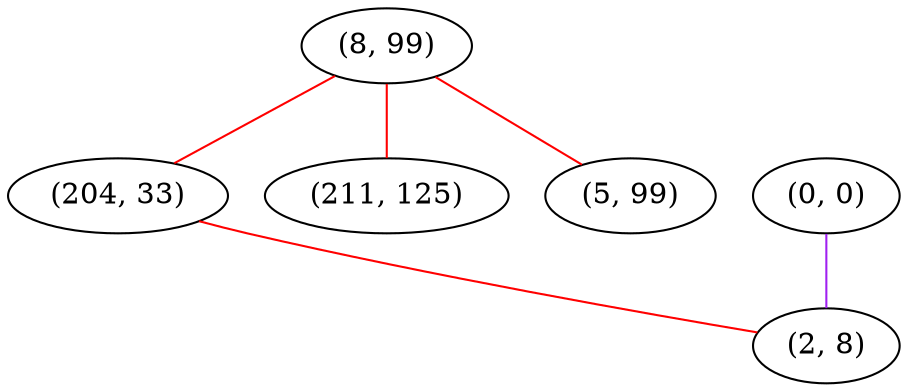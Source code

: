graph "" {
"(8, 99)";
"(0, 0)";
"(204, 33)";
"(211, 125)";
"(2, 8)";
"(5, 99)";
"(8, 99)" -- "(211, 125)"  [color=red, key=0, weight=1];
"(8, 99)" -- "(204, 33)"  [color=red, key=0, weight=1];
"(8, 99)" -- "(5, 99)"  [color=red, key=0, weight=1];
"(0, 0)" -- "(2, 8)"  [color=purple, key=0, weight=4];
"(204, 33)" -- "(2, 8)"  [color=red, key=0, weight=1];
}
